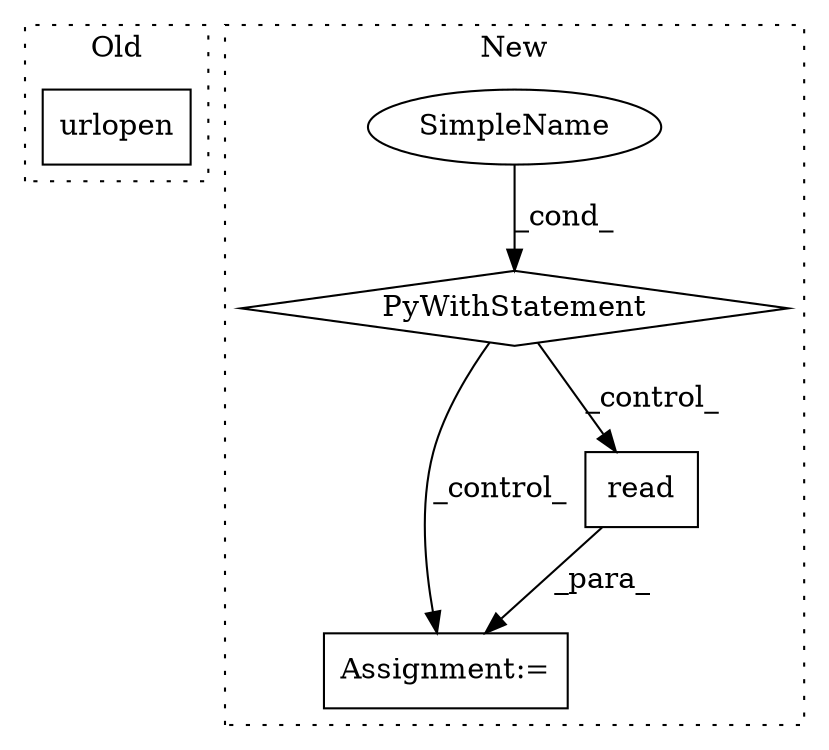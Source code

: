 digraph G {
subgraph cluster0 {
1 [label="urlopen" a="32" s="3580,3592" l="8,1" shape="box"];
label = "Old";
style="dotted";
}
subgraph cluster1 {
2 [label="PyWithStatement" a="104" s="3742,3767" l="10,2" shape="diamond"];
3 [label="Assignment:=" a="7" s="3806" l="1" shape="box"];
4 [label="SimpleName" a="42" s="" l="" shape="ellipse"];
5 [label="read" a="32" s="3809" l="6" shape="box"];
label = "New";
style="dotted";
}
2 -> 5 [label="_control_"];
2 -> 3 [label="_control_"];
4 -> 2 [label="_cond_"];
5 -> 3 [label="_para_"];
}